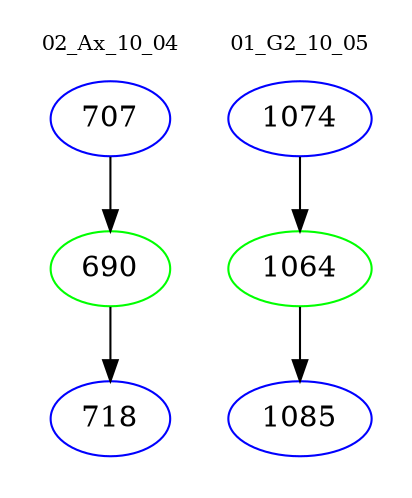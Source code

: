 digraph{
subgraph cluster_0 {
color = white
label = "02_Ax_10_04";
fontsize=10;
T0_707 [label="707", color="blue"]
T0_707 -> T0_690 [color="black"]
T0_690 [label="690", color="green"]
T0_690 -> T0_718 [color="black"]
T0_718 [label="718", color="blue"]
}
subgraph cluster_1 {
color = white
label = "01_G2_10_05";
fontsize=10;
T1_1074 [label="1074", color="blue"]
T1_1074 -> T1_1064 [color="black"]
T1_1064 [label="1064", color="green"]
T1_1064 -> T1_1085 [color="black"]
T1_1085 [label="1085", color="blue"]
}
}
